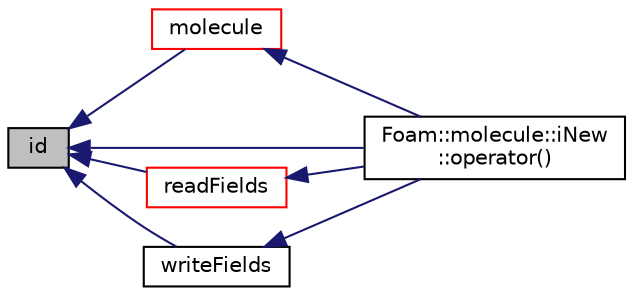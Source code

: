 digraph "id"
{
  bgcolor="transparent";
  edge [fontname="Helvetica",fontsize="10",labelfontname="Helvetica",labelfontsize="10"];
  node [fontname="Helvetica",fontsize="10",shape=record];
  rankdir="LR";
  Node389 [label="id",height=0.2,width=0.4,color="black", fillcolor="grey75", style="filled", fontcolor="black"];
  Node389 -> Node390 [dir="back",color="midnightblue",fontsize="10",style="solid",fontname="Helvetica"];
  Node390 [label="molecule",height=0.2,width=0.4,color="red",URL="$a25521.html#a4137aa36761f168b36cc13d2a9890817",tooltip="Construct from components. "];
  Node390 -> Node393 [dir="back",color="midnightblue",fontsize="10",style="solid",fontname="Helvetica"];
  Node393 [label="Foam::molecule::iNew\l::operator()",height=0.2,width=0.4,color="black",URL="$a25533.html#a5e5219caac32f0ebcf427805a7112605"];
  Node389 -> Node393 [dir="back",color="midnightblue",fontsize="10",style="solid",fontname="Helvetica"];
  Node389 -> Node394 [dir="back",color="midnightblue",fontsize="10",style="solid",fontname="Helvetica"];
  Node394 [label="readFields",height=0.2,width=0.4,color="red",URL="$a25521.html#acb3924c097c11bf0acea90e570b814d0"];
  Node394 -> Node393 [dir="back",color="midnightblue",fontsize="10",style="solid",fontname="Helvetica"];
  Node389 -> Node396 [dir="back",color="midnightblue",fontsize="10",style="solid",fontname="Helvetica"];
  Node396 [label="writeFields",height=0.2,width=0.4,color="black",URL="$a25521.html#aa4b4162953822603a8cfb0ee3ca761c0"];
  Node396 -> Node393 [dir="back",color="midnightblue",fontsize="10",style="solid",fontname="Helvetica"];
}
